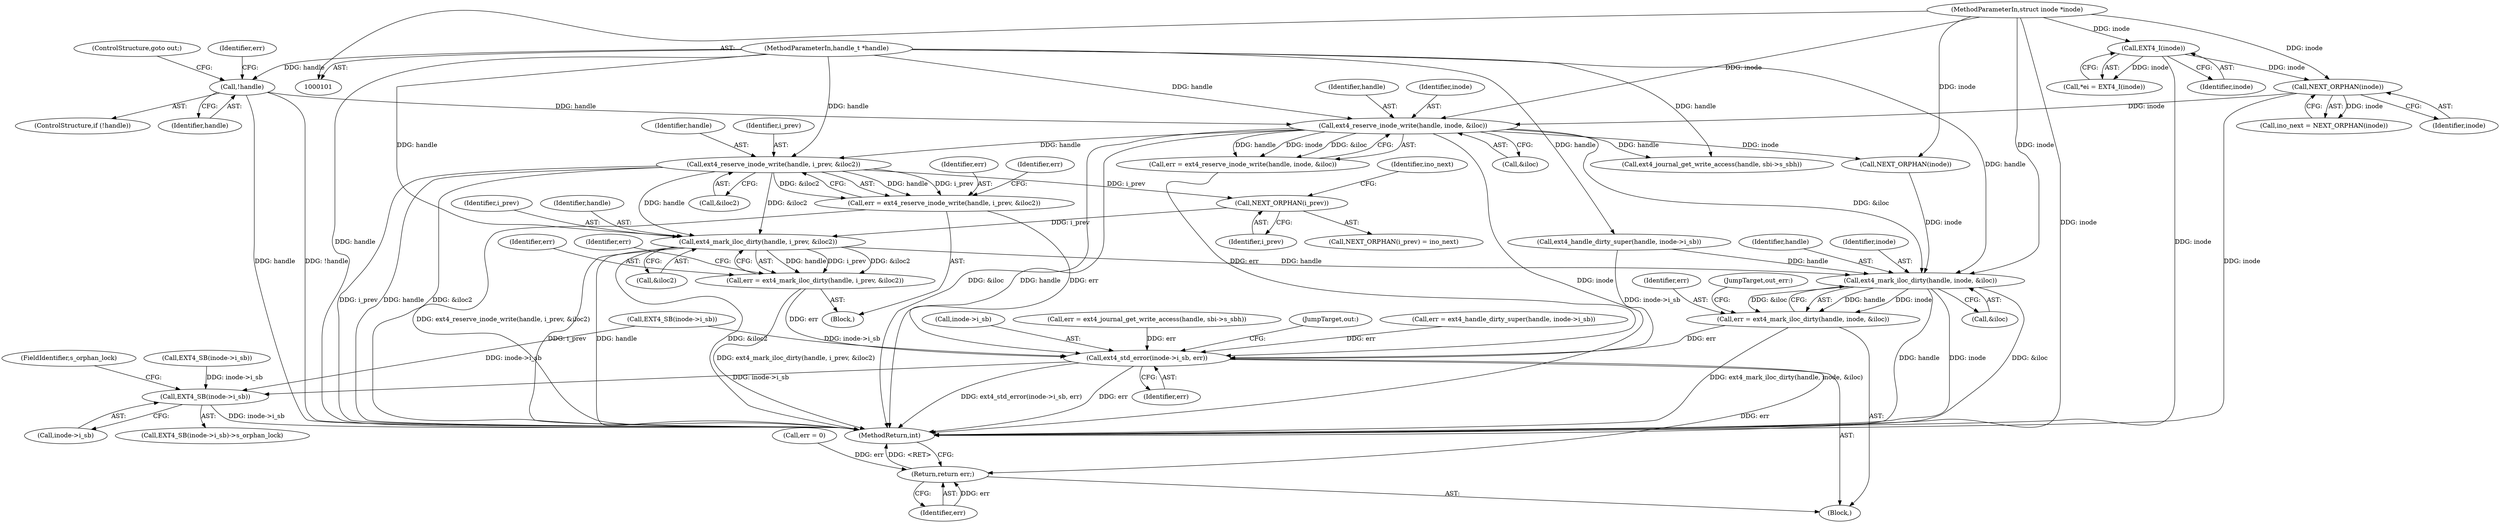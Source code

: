 digraph "0_linux_c9b92530a723ac5ef8e352885a1862b18f31b2f5_0@API" {
"1000240" [label="(Call,ext4_reserve_inode_write(handle, i_prev, &iloc2))"];
"1000177" [label="(Call,ext4_reserve_inode_write(handle, inode, &iloc))"];
"1000172" [label="(Call,!handle)"];
"1000102" [label="(MethodParameterIn,handle_t *handle)"];
"1000145" [label="(Call,NEXT_ORPHAN(inode))"];
"1000109" [label="(Call,EXT4_I(inode))"];
"1000103" [label="(MethodParameterIn,struct inode *inode)"];
"1000238" [label="(Call,err = ext4_reserve_inode_write(handle, i_prev, &iloc2))"];
"1000274" [label="(Call,ext4_std_error(inode->i_sb, err))"];
"1000283" [label="(Call,EXT4_SB(inode->i_sb))"];
"1000288" [label="(Return,return err;)"];
"1000249" [label="(Call,NEXT_ORPHAN(i_prev))"];
"1000254" [label="(Call,ext4_mark_iloc_dirty(handle, i_prev, &iloc2))"];
"1000252" [label="(Call,err = ext4_mark_iloc_dirty(handle, i_prev, &iloc2))"];
"1000268" [label="(Call,ext4_mark_iloc_dirty(handle, inode, &iloc))"];
"1000266" [label="(Call,err = ext4_mark_iloc_dirty(handle, inode, &iloc))"];
"1000268" [label="(Call,ext4_mark_iloc_dirty(handle, inode, &iloc))"];
"1000220" [label="(Call,err = ext4_handle_dirty_super(handle, inode->i_sb))"];
"1000282" [label="(Call,EXT4_SB(inode->i_sb)->s_orphan_lock)"];
"1000287" [label="(FieldIdentifier,s_orphan_lock)"];
"1000260" [label="(Identifier,err)"];
"1000269" [label="(Identifier,handle)"];
"1000228" [label="(Block,)"];
"1000246" [label="(Identifier,err)"];
"1000254" [label="(Call,ext4_mark_iloc_dirty(handle, i_prev, &iloc2))"];
"1000274" [label="(Call,ext4_std_error(inode->i_sb, err))"];
"1000175" [label="(Call,err = ext4_reserve_inode_write(handle, inode, &iloc))"];
"1000110" [label="(Identifier,inode)"];
"1000176" [label="(Identifier,err)"];
"1000275" [label="(Call,inode->i_sb)"];
"1000256" [label="(Identifier,i_prev)"];
"1000249" [label="(Call,NEXT_ORPHAN(i_prev))"];
"1000109" [label="(Call,EXT4_I(inode))"];
"1000278" [label="(Identifier,err)"];
"1000253" [label="(Identifier,err)"];
"1000296" [label="(MethodReturn,int)"];
"1000179" [label="(Identifier,inode)"];
"1000271" [label="(Call,&iloc)"];
"1000174" [label="(ControlStructure,goto out;)"];
"1000171" [label="(ControlStructure,if (!handle))"];
"1000270" [label="(Identifier,inode)"];
"1000241" [label="(Identifier,handle)"];
"1000239" [label="(Identifier,err)"];
"1000202" [label="(Call,err = ext4_journal_get_write_access(handle, sbi->s_sbh))"];
"1000257" [label="(Call,&iloc2)"];
"1000145" [label="(Call,NEXT_ORPHAN(inode))"];
"1000252" [label="(Call,err = ext4_mark_iloc_dirty(handle, i_prev, &iloc2))"];
"1000178" [label="(Identifier,handle)"];
"1000284" [label="(Call,inode->i_sb)"];
"1000180" [label="(Call,&iloc)"];
"1000240" [label="(Call,ext4_reserve_inode_write(handle, i_prev, &iloc2))"];
"1000267" [label="(Identifier,err)"];
"1000177" [label="(Call,ext4_reserve_inode_write(handle, inode, &iloc))"];
"1000243" [label="(Call,&iloc2)"];
"1000104" [label="(Block,)"];
"1000288" [label="(Return,return err;)"];
"1000242" [label="(Identifier,i_prev)"];
"1000204" [label="(Call,ext4_journal_get_write_access(handle, sbi->s_sbh))"];
"1000143" [label="(Call,ino_next = NEXT_ORPHAN(inode))"];
"1000107" [label="(Call,*ei = EXT4_I(inode))"];
"1000131" [label="(Call,EXT4_SB(inode->i_sb))"];
"1000289" [label="(Identifier,err)"];
"1000248" [label="(Call,NEXT_ORPHAN(i_prev) = ino_next)"];
"1000250" [label="(Identifier,i_prev)"];
"1000173" [label="(Identifier,handle)"];
"1000238" [label="(Call,err = ext4_reserve_inode_write(handle, i_prev, &iloc2))"];
"1000222" [label="(Call,ext4_handle_dirty_super(handle, inode->i_sb))"];
"1000115" [label="(Call,err = 0)"];
"1000146" [label="(Identifier,inode)"];
"1000255" [label="(Identifier,handle)"];
"1000156" [label="(Call,EXT4_SB(inode->i_sb))"];
"1000273" [label="(JumpTarget,out_err:)"];
"1000266" [label="(Call,err = ext4_mark_iloc_dirty(handle, inode, &iloc))"];
"1000283" [label="(Call,EXT4_SB(inode->i_sb))"];
"1000263" [label="(Call,NEXT_ORPHAN(inode))"];
"1000103" [label="(MethodParameterIn,struct inode *inode)"];
"1000279" [label="(JumpTarget,out:)"];
"1000102" [label="(MethodParameterIn,handle_t *handle)"];
"1000251" [label="(Identifier,ino_next)"];
"1000172" [label="(Call,!handle)"];
"1000240" -> "1000238"  [label="AST: "];
"1000240" -> "1000243"  [label="CFG: "];
"1000241" -> "1000240"  [label="AST: "];
"1000242" -> "1000240"  [label="AST: "];
"1000243" -> "1000240"  [label="AST: "];
"1000238" -> "1000240"  [label="CFG: "];
"1000240" -> "1000296"  [label="DDG: i_prev"];
"1000240" -> "1000296"  [label="DDG: handle"];
"1000240" -> "1000296"  [label="DDG: &iloc2"];
"1000240" -> "1000238"  [label="DDG: handle"];
"1000240" -> "1000238"  [label="DDG: i_prev"];
"1000240" -> "1000238"  [label="DDG: &iloc2"];
"1000177" -> "1000240"  [label="DDG: handle"];
"1000102" -> "1000240"  [label="DDG: handle"];
"1000240" -> "1000249"  [label="DDG: i_prev"];
"1000240" -> "1000254"  [label="DDG: handle"];
"1000240" -> "1000254"  [label="DDG: &iloc2"];
"1000177" -> "1000175"  [label="AST: "];
"1000177" -> "1000180"  [label="CFG: "];
"1000178" -> "1000177"  [label="AST: "];
"1000179" -> "1000177"  [label="AST: "];
"1000180" -> "1000177"  [label="AST: "];
"1000175" -> "1000177"  [label="CFG: "];
"1000177" -> "1000296"  [label="DDG: handle"];
"1000177" -> "1000296"  [label="DDG: inode"];
"1000177" -> "1000296"  [label="DDG: &iloc"];
"1000177" -> "1000175"  [label="DDG: handle"];
"1000177" -> "1000175"  [label="DDG: inode"];
"1000177" -> "1000175"  [label="DDG: &iloc"];
"1000172" -> "1000177"  [label="DDG: handle"];
"1000102" -> "1000177"  [label="DDG: handle"];
"1000145" -> "1000177"  [label="DDG: inode"];
"1000103" -> "1000177"  [label="DDG: inode"];
"1000177" -> "1000204"  [label="DDG: handle"];
"1000177" -> "1000263"  [label="DDG: inode"];
"1000177" -> "1000268"  [label="DDG: &iloc"];
"1000172" -> "1000171"  [label="AST: "];
"1000172" -> "1000173"  [label="CFG: "];
"1000173" -> "1000172"  [label="AST: "];
"1000174" -> "1000172"  [label="CFG: "];
"1000176" -> "1000172"  [label="CFG: "];
"1000172" -> "1000296"  [label="DDG: !handle"];
"1000172" -> "1000296"  [label="DDG: handle"];
"1000102" -> "1000172"  [label="DDG: handle"];
"1000102" -> "1000101"  [label="AST: "];
"1000102" -> "1000296"  [label="DDG: handle"];
"1000102" -> "1000204"  [label="DDG: handle"];
"1000102" -> "1000222"  [label="DDG: handle"];
"1000102" -> "1000254"  [label="DDG: handle"];
"1000102" -> "1000268"  [label="DDG: handle"];
"1000145" -> "1000143"  [label="AST: "];
"1000145" -> "1000146"  [label="CFG: "];
"1000146" -> "1000145"  [label="AST: "];
"1000143" -> "1000145"  [label="CFG: "];
"1000145" -> "1000296"  [label="DDG: inode"];
"1000145" -> "1000143"  [label="DDG: inode"];
"1000109" -> "1000145"  [label="DDG: inode"];
"1000103" -> "1000145"  [label="DDG: inode"];
"1000109" -> "1000107"  [label="AST: "];
"1000109" -> "1000110"  [label="CFG: "];
"1000110" -> "1000109"  [label="AST: "];
"1000107" -> "1000109"  [label="CFG: "];
"1000109" -> "1000296"  [label="DDG: inode"];
"1000109" -> "1000107"  [label="DDG: inode"];
"1000103" -> "1000109"  [label="DDG: inode"];
"1000103" -> "1000101"  [label="AST: "];
"1000103" -> "1000296"  [label="DDG: inode"];
"1000103" -> "1000263"  [label="DDG: inode"];
"1000103" -> "1000268"  [label="DDG: inode"];
"1000238" -> "1000228"  [label="AST: "];
"1000239" -> "1000238"  [label="AST: "];
"1000246" -> "1000238"  [label="CFG: "];
"1000238" -> "1000296"  [label="DDG: ext4_reserve_inode_write(handle, i_prev, &iloc2)"];
"1000238" -> "1000274"  [label="DDG: err"];
"1000274" -> "1000104"  [label="AST: "];
"1000274" -> "1000278"  [label="CFG: "];
"1000275" -> "1000274"  [label="AST: "];
"1000278" -> "1000274"  [label="AST: "];
"1000279" -> "1000274"  [label="CFG: "];
"1000274" -> "1000296"  [label="DDG: ext4_std_error(inode->i_sb, err)"];
"1000274" -> "1000296"  [label="DDG: err"];
"1000156" -> "1000274"  [label="DDG: inode->i_sb"];
"1000222" -> "1000274"  [label="DDG: inode->i_sb"];
"1000220" -> "1000274"  [label="DDG: err"];
"1000252" -> "1000274"  [label="DDG: err"];
"1000266" -> "1000274"  [label="DDG: err"];
"1000202" -> "1000274"  [label="DDG: err"];
"1000175" -> "1000274"  [label="DDG: err"];
"1000274" -> "1000283"  [label="DDG: inode->i_sb"];
"1000274" -> "1000288"  [label="DDG: err"];
"1000283" -> "1000282"  [label="AST: "];
"1000283" -> "1000284"  [label="CFG: "];
"1000284" -> "1000283"  [label="AST: "];
"1000287" -> "1000283"  [label="CFG: "];
"1000283" -> "1000296"  [label="DDG: inode->i_sb"];
"1000156" -> "1000283"  [label="DDG: inode->i_sb"];
"1000131" -> "1000283"  [label="DDG: inode->i_sb"];
"1000288" -> "1000104"  [label="AST: "];
"1000288" -> "1000289"  [label="CFG: "];
"1000289" -> "1000288"  [label="AST: "];
"1000296" -> "1000288"  [label="CFG: "];
"1000288" -> "1000296"  [label="DDG: <RET>"];
"1000289" -> "1000288"  [label="DDG: err"];
"1000115" -> "1000288"  [label="DDG: err"];
"1000249" -> "1000248"  [label="AST: "];
"1000249" -> "1000250"  [label="CFG: "];
"1000250" -> "1000249"  [label="AST: "];
"1000251" -> "1000249"  [label="CFG: "];
"1000249" -> "1000254"  [label="DDG: i_prev"];
"1000254" -> "1000252"  [label="AST: "];
"1000254" -> "1000257"  [label="CFG: "];
"1000255" -> "1000254"  [label="AST: "];
"1000256" -> "1000254"  [label="AST: "];
"1000257" -> "1000254"  [label="AST: "];
"1000252" -> "1000254"  [label="CFG: "];
"1000254" -> "1000296"  [label="DDG: handle"];
"1000254" -> "1000296"  [label="DDG: &iloc2"];
"1000254" -> "1000296"  [label="DDG: i_prev"];
"1000254" -> "1000252"  [label="DDG: handle"];
"1000254" -> "1000252"  [label="DDG: i_prev"];
"1000254" -> "1000252"  [label="DDG: &iloc2"];
"1000254" -> "1000268"  [label="DDG: handle"];
"1000252" -> "1000228"  [label="AST: "];
"1000253" -> "1000252"  [label="AST: "];
"1000260" -> "1000252"  [label="CFG: "];
"1000252" -> "1000296"  [label="DDG: ext4_mark_iloc_dirty(handle, i_prev, &iloc2)"];
"1000268" -> "1000266"  [label="AST: "];
"1000268" -> "1000271"  [label="CFG: "];
"1000269" -> "1000268"  [label="AST: "];
"1000270" -> "1000268"  [label="AST: "];
"1000271" -> "1000268"  [label="AST: "];
"1000266" -> "1000268"  [label="CFG: "];
"1000268" -> "1000296"  [label="DDG: handle"];
"1000268" -> "1000296"  [label="DDG: inode"];
"1000268" -> "1000296"  [label="DDG: &iloc"];
"1000268" -> "1000266"  [label="DDG: handle"];
"1000268" -> "1000266"  [label="DDG: inode"];
"1000268" -> "1000266"  [label="DDG: &iloc"];
"1000222" -> "1000268"  [label="DDG: handle"];
"1000263" -> "1000268"  [label="DDG: inode"];
"1000266" -> "1000104"  [label="AST: "];
"1000267" -> "1000266"  [label="AST: "];
"1000273" -> "1000266"  [label="CFG: "];
"1000266" -> "1000296"  [label="DDG: ext4_mark_iloc_dirty(handle, inode, &iloc)"];
}
